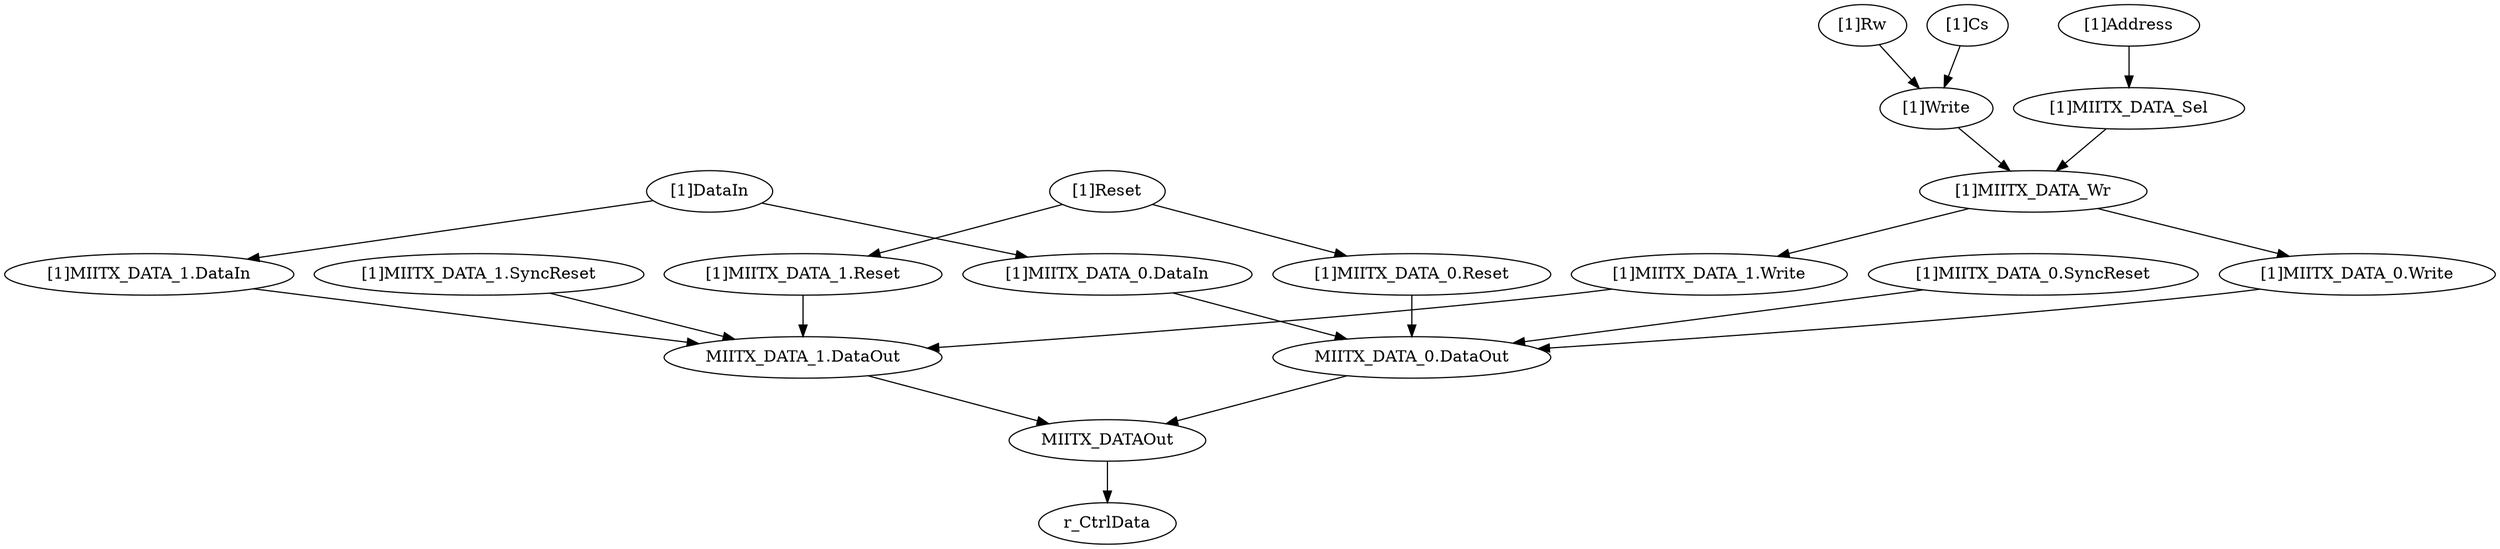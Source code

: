 strict digraph "" {
	MIITX_DATAOut	 [complexity=2,
		importance=0.00791287094027,
		rank=0.00395643547013];
	r_CtrlData	 [complexity=0,
		importance=0.00259594894971,
		rank=0.0];
	MIITX_DATAOut -> r_CtrlData;
	"[1]DataIn"	 [complexity=4,
		importance=0.0145088327125,
		rank=0.00362720817812];
	"[1]MIITX_DATA_1.DataIn"	 [complexity=4,
		importance=0.013242153443,
		rank=0.00331053836075];
	"[1]DataIn" -> "[1]MIITX_DATA_1.DataIn";
	"[1]MIITX_DATA_0.DataIn"	 [complexity=4,
		importance=0.013242153443,
		rank=0.00331053836075];
	"[1]DataIn" -> "[1]MIITX_DATA_0.DataIn";
	"[1]MIITX_DATA_1.Reset"	 [complexity=3,
		importance=0.0371669244876,
		rank=0.0123889748292];
	"MIITX_DATA_1.DataOut"	 [complexity=2,
		importance=0.0119647373893,
		rank=0.00598236869466];
	"[1]MIITX_DATA_1.Reset" -> "MIITX_DATA_1.DataOut";
	"[1]Cs"	 [complexity=12,
		importance=0.0344913810003,
		rank=0.00287428175002];
	"[1]Write"	 [complexity=9,
		importance=0.0332247017308,
		rank=0.00369163352564];
	"[1]Cs" -> "[1]Write";
	"[1]MIITX_DATA_Sel"	 [complexity=9,
		importance=0.0326044287618,
		rank=0.00362271430686];
	"[1]MIITX_DATA_Wr"	 [complexity=3,
		importance=0.0156622760975,
		rank=0.00522075869917];
	"[1]MIITX_DATA_Sel" -> "[1]MIITX_DATA_Wr";
	"[1]MIITX_DATA_0.Write"	 [complexity=3,
		importance=0.0137175350964,
		rank=0.0045725116988];
	"MIITX_DATA_0.DataOut"	 [complexity=2,
		importance=0.0119647373893,
		rank=0.00598236869466];
	"[1]MIITX_DATA_0.Write" -> "MIITX_DATA_0.DataOut";
	"[1]Address"	 [complexity=11,
		importance=0.0338711080313,
		rank=0.00307919163921];
	"[1]Address" -> "[1]MIITX_DATA_Sel";
	"MIITX_DATA_1.DataOut" -> MIITX_DATAOut;
	"[1]MIITX_DATA_0.SyncReset"	 [complexity=3,
		importance=0.0251961540481,
		rank=0.00839871801604];
	"[1]MIITX_DATA_0.SyncReset" -> "MIITX_DATA_0.DataOut";
	"[1]Reset"	 [complexity=3,
		importance=0.0384336037571,
		rank=0.0128112012524];
	"[1]Reset" -> "[1]MIITX_DATA_1.Reset";
	"[1]MIITX_DATA_0.Reset"	 [complexity=3,
		importance=0.0371669244876,
		rank=0.0123889748292];
	"[1]Reset" -> "[1]MIITX_DATA_0.Reset";
	"[1]MIITX_DATA_1.Write"	 [complexity=3,
		importance=0.0137175350964,
		rank=0.0045725116988];
	"[1]MIITX_DATA_1.Write" -> "MIITX_DATA_1.DataOut";
	"[1]Write" -> "[1]MIITX_DATA_Wr";
	"[1]MIITX_DATA_Wr" -> "[1]MIITX_DATA_0.Write";
	"[1]MIITX_DATA_Wr" -> "[1]MIITX_DATA_1.Write";
	"[1]MIITX_DATA_1.DataIn" -> "MIITX_DATA_1.DataOut";
	"MIITX_DATA_0.DataOut" -> MIITX_DATAOut;
	"[1]MIITX_DATA_1.SyncReset"	 [complexity=3,
		importance=0.0251961540481,
		rank=0.00839871801604];
	"[1]MIITX_DATA_1.SyncReset" -> "MIITX_DATA_1.DataOut";
	"[1]MIITX_DATA_0.Reset" -> "MIITX_DATA_0.DataOut";
	"[1]Rw"	 [complexity=12,
		importance=0.0344913810003,
		rank=0.00287428175002];
	"[1]Rw" -> "[1]Write";
	"[1]MIITX_DATA_0.DataIn" -> "MIITX_DATA_0.DataOut";
}
